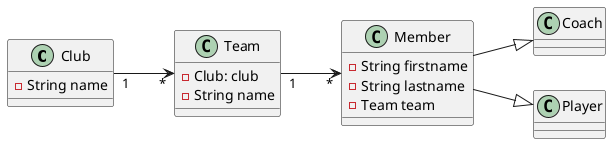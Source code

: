 @startuml

left to right direction

class Club{
    -String name
}

class Team{
    -Club: club
    -String name
}

class Member{
    -String firstname
    -String lastname
    -Team team
}

Club"1"-->"*"Team
Team"1"-->"*"Member
Member --|> Coach
Member --|> Player

@enduml
